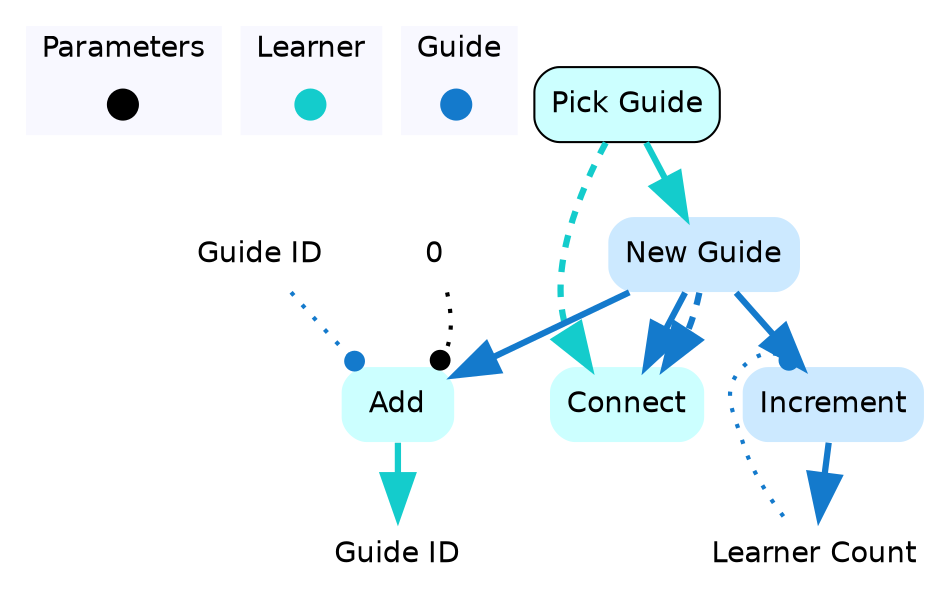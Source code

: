 digraph pickGuide {

	subgraph clustercontextKey {
		fontname=Helvetica;
		label="Parameters";
		style="filled";
		fillcolor=ghostwhite;
		color=white;
		labeljust=l;
		contextOverview [style=filled,shape=point,fixedsize=true,width=.2,height=.2,fontcolor=white,color="black",label=""];
	}
	subgraph clusterlearnerKey {
		fontname=Helvetica;
		nodesep=0.1;
		style="filled";
		fillcolor=ghostwhite;
		label="Learner";
		color=white;
		labeljust=l;
		pickGuideOverview [fontname=Helvetica,style=filled,shape=point,fixedsize=true,width=.2,height=.2,fontcolor=white,color="0.5, 0.9 , 0.8",label="",URL="learner__Overview.svg"];

	}
	subgraph clusterguideKey {
		fontname=Helvetica;
		nodesep=0.1;
		style="filled";
		fillcolor=ghostwhite;
		label="Guide";
		color=white;
		labeljust=l;
		newGuideOverview [fontname=Helvetica,style=filled,shape=point,fixedsize=true,width=.2,height=.2,fontcolor=white,color="0.574, 0.9 , 0.8",label="",URL="guide__Overview.svg"];

	}
		learnerguideID [shape=none,fontsize=14,style="filled",fontname=Helvetica,color=none,fillcolor=white,label="Guide ID"];
		guideguideID [shape=none,fontsize=14,style="filled",fontname=Helvetica,color=none,fillcolor=white,label="Guide ID"];
		guidelearnerCount [shape=none,fontsize=14,style="filled",fontname=Helvetica,color=none,fillcolor=white,label="Learner Count"];

//subgraph clusterpickGuide {
	//style=filled;
	//color=white;
	//fillcolor="0.0, 0.0, 0.98";
		pickGuide [shape=box,style="rounded,filled",fontname=Helvetica,color=black,fillcolor="0.5, 0.2, 1.0",label="Pick Guide",URL="learner_pickGuide.svg"];
	pickGuide ->  newGuide [color="0.5, 0.9 , 0.8",penwidth=3.0,arrowsize=2.0];
		guideIDAddZero [shape=none,style="rounded,filled",fontname=Helvetica,color="0.5, 0.2, 1.0",label="Add"];
			guideIDAddZero ->  learnerguideID [color="0.5, 0.9 , 0.8",penwidth=3.0,arrowsize=2.0];
		connectLearner [shape=none,style="rounded,filled",fontname=Helvetica,color="0.5, 0.2, 1.0",label="Connect"];
	pickGuide ->  connectLearner:nw [style=dashed,color="0.5, 0.9 , 0.8",penwidth=3.0,arrowsize=2.0];
	newGuide -> connectLearner:ne [style=dashed,color="0.574, 0.9 , 0.8",penwidth=3.0,arrowsize=2.0];
		incrementLearnerCount [shape=none,style="rounded,filled",fontname=Helvetica,color="0.574, 0.2, 1.0",label="Increment"];
			incrementLearnerCount ->  guidelearnerCount [color="0.574, 0.9 , 0.8",penwidth=3.0,arrowsize=2.0];
		newGuide [shape=none,style="rounded,filled",fontname=Helvetica,color=gray,fillcolor="0.574, 0.2, 1.0",label="New Guide"];
	newGuide ->  connectLearner [color="0.574, 0.9 , 0.8",penwidth=3.0,arrowsize=2.0];
	newGuide ->  guideIDAddZero [color="0.574, 0.9 , 0.8",penwidth=3.0,arrowsize=2.0];
	newGuide ->  incrementLearnerCount [color="0.574, 0.9 , 0.8",penwidth=3.0,arrowsize=2.0];
//}
		guideguideID -> guideIDAddZero:nw [style=dotted,arrowhead=dot,color="0.574, 0.9 , 0.8",penwidth=2.0];
	
		importxyxguideIDAddZerofunctionszero0 [fontname=Helvetica,shape=none,label="0"];
		importxyxguideIDAddZerofunctionszero0 -> guideIDAddZero:ne [style=dotted,arrowhead=dot,color=black,penwidth=2.0];
		guidelearnerCount -> incrementLearnerCount:nw [style=dotted,arrowhead=dot,color="0.574, 0.9 , 0.8",penwidth=2.0];
}
